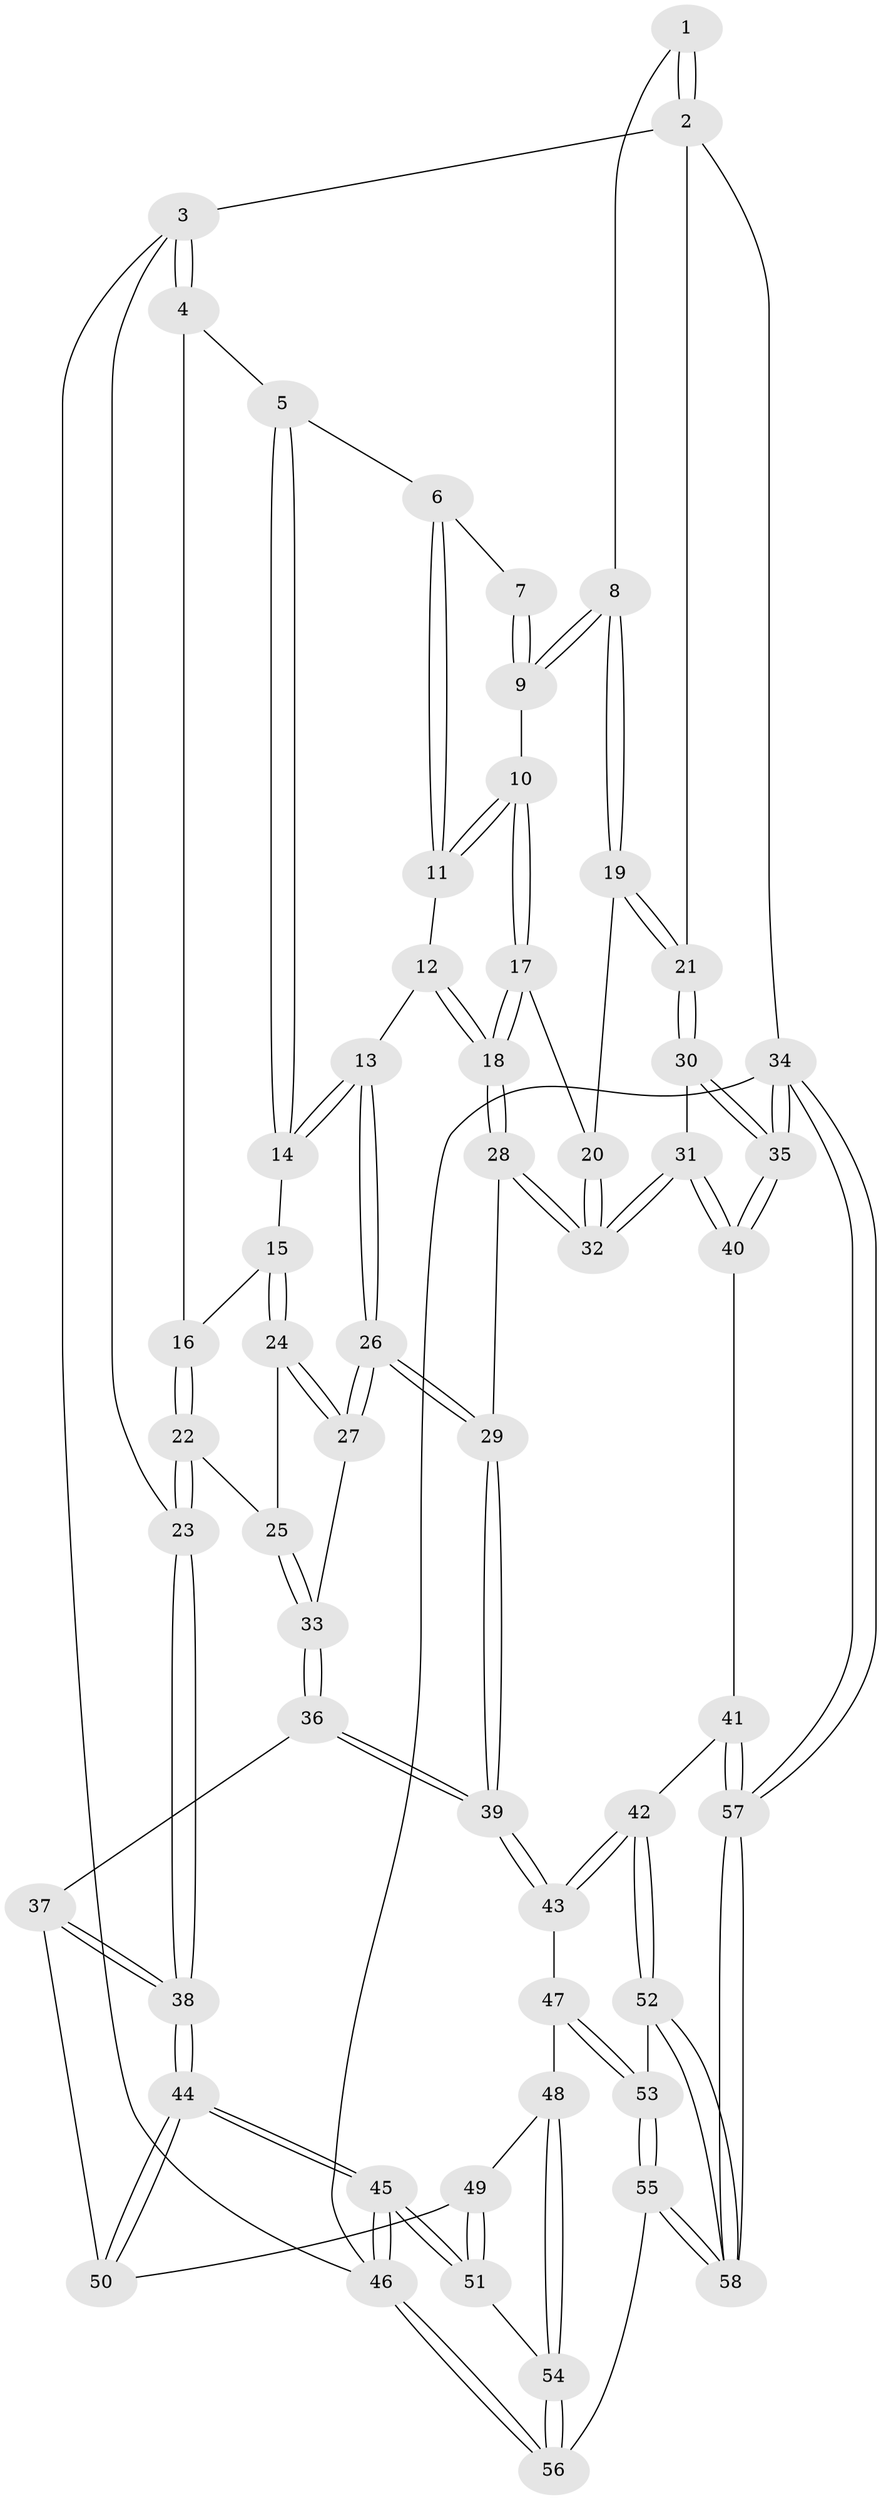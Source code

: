 // coarse degree distribution, {3: 0.5294117647058824, 4: 0.17647058823529413, 5: 0.11764705882352941, 6: 0.11764705882352941, 9: 0.058823529411764705}
// Generated by graph-tools (version 1.1) at 2025/06/03/04/25 22:06:36]
// undirected, 58 vertices, 142 edges
graph export_dot {
graph [start="1"]
  node [color=gray90,style=filled];
  1 [pos="+0.3884908443081525+0"];
  2 [pos="+1+0"];
  3 [pos="+0+0"];
  4 [pos="+0.0026391556009209335+0"];
  5 [pos="+0.18435044155044114+0"];
  6 [pos="+0.19901700318995244+0"];
  7 [pos="+0.3154942119394296+0"];
  8 [pos="+0.6807073220216137+0.15753571799211896"];
  9 [pos="+0.5602783713520605+0.16252521051102412"];
  10 [pos="+0.5204970500463235+0.18774349456779962"];
  11 [pos="+0.4536236242600323+0.1977489792420562"];
  12 [pos="+0.4367102761298464+0.21066890919857142"];
  13 [pos="+0.3162652173086284+0.2674504877096913"];
  14 [pos="+0.29575565978738644+0.24999767936026698"];
  15 [pos="+0.1684455310737349+0.2885609846530939"];
  16 [pos="+0.14725075355953282+0.27768849237446236"];
  17 [pos="+0.504409772578262+0.3805072626987008"];
  18 [pos="+0.47577098554145403+0.39942573299756506"];
  19 [pos="+0.6948265499194536+0.15890751557427987"];
  20 [pos="+0.6654486064604+0.35634607306436134"];
  21 [pos="+1+0"];
  22 [pos="+0+0.3535884795312359"];
  23 [pos="+0+0.3417443518816268"];
  24 [pos="+0.16804551541577586+0.40324527128511617"];
  25 [pos="+0.12506686824044186+0.42447265828748293"];
  26 [pos="+0.3616455655203984+0.45068176509938956"];
  27 [pos="+0.34755403983814004+0.44994241728894296"];
  28 [pos="+0.39396281616089884+0.4720853707541593"];
  29 [pos="+0.3890242743688092+0.475088173688143"];
  30 [pos="+1+0.030334959631382313"];
  31 [pos="+0.7865636258962263+0.536793080175394"];
  32 [pos="+0.7511045987377143+0.49761887938054317"];
  33 [pos="+0.1279493796344793+0.5410998063968241"];
  34 [pos="+1+1"];
  35 [pos="+1+0.828236441099487"];
  36 [pos="+0.10241227142670781+0.6027224698756718"];
  37 [pos="+0.08701840069533734+0.6180096984178283"];
  38 [pos="+0+0.5322519014369034"];
  39 [pos="+0.3953959771486411+0.5704297921491415"];
  40 [pos="+0.7960583097443371+0.6923347124163304"];
  41 [pos="+0.7872583015138636+0.6970312858813854"];
  42 [pos="+0.7273786463649559+0.7217545785648316"];
  43 [pos="+0.43097932580664816+0.6767232612161845"];
  44 [pos="+0+0.8598803492869957"];
  45 [pos="+0+0.9580051177060637"];
  46 [pos="+0+1"];
  47 [pos="+0.3792662285122509+0.7436090470130116"];
  48 [pos="+0.2111306012898901+0.7869760436298562"];
  49 [pos="+0.15624085486516992+0.7567351229027369"];
  50 [pos="+0.13428711717628514+0.7281667258702661"];
  51 [pos="+0+0.8809890681838233"];
  52 [pos="+0.636720260339966+0.9352095947903676"];
  53 [pos="+0.4111153537173579+0.9151908277210731"];
  54 [pos="+0.17812993329494894+0.9599408442452018"];
  55 [pos="+0.3263200310195113+1"];
  56 [pos="+0.22461899526741272+1"];
  57 [pos="+0.7947824513469437+1"];
  58 [pos="+0.6447061801864526+1"];
  1 -- 2;
  1 -- 2;
  1 -- 8;
  2 -- 3;
  2 -- 21;
  2 -- 34;
  3 -- 4;
  3 -- 4;
  3 -- 23;
  3 -- 46;
  4 -- 5;
  4 -- 16;
  5 -- 6;
  5 -- 14;
  5 -- 14;
  6 -- 7;
  6 -- 11;
  6 -- 11;
  7 -- 9;
  7 -- 9;
  8 -- 9;
  8 -- 9;
  8 -- 19;
  8 -- 19;
  9 -- 10;
  10 -- 11;
  10 -- 11;
  10 -- 17;
  10 -- 17;
  11 -- 12;
  12 -- 13;
  12 -- 18;
  12 -- 18;
  13 -- 14;
  13 -- 14;
  13 -- 26;
  13 -- 26;
  14 -- 15;
  15 -- 16;
  15 -- 24;
  15 -- 24;
  16 -- 22;
  16 -- 22;
  17 -- 18;
  17 -- 18;
  17 -- 20;
  18 -- 28;
  18 -- 28;
  19 -- 20;
  19 -- 21;
  19 -- 21;
  20 -- 32;
  20 -- 32;
  21 -- 30;
  21 -- 30;
  22 -- 23;
  22 -- 23;
  22 -- 25;
  23 -- 38;
  23 -- 38;
  24 -- 25;
  24 -- 27;
  24 -- 27;
  25 -- 33;
  25 -- 33;
  26 -- 27;
  26 -- 27;
  26 -- 29;
  26 -- 29;
  27 -- 33;
  28 -- 29;
  28 -- 32;
  28 -- 32;
  29 -- 39;
  29 -- 39;
  30 -- 31;
  30 -- 35;
  30 -- 35;
  31 -- 32;
  31 -- 32;
  31 -- 40;
  31 -- 40;
  33 -- 36;
  33 -- 36;
  34 -- 35;
  34 -- 35;
  34 -- 57;
  34 -- 57;
  34 -- 46;
  35 -- 40;
  35 -- 40;
  36 -- 37;
  36 -- 39;
  36 -- 39;
  37 -- 38;
  37 -- 38;
  37 -- 50;
  38 -- 44;
  38 -- 44;
  39 -- 43;
  39 -- 43;
  40 -- 41;
  41 -- 42;
  41 -- 57;
  41 -- 57;
  42 -- 43;
  42 -- 43;
  42 -- 52;
  42 -- 52;
  43 -- 47;
  44 -- 45;
  44 -- 45;
  44 -- 50;
  44 -- 50;
  45 -- 46;
  45 -- 46;
  45 -- 51;
  45 -- 51;
  46 -- 56;
  46 -- 56;
  47 -- 48;
  47 -- 53;
  47 -- 53;
  48 -- 49;
  48 -- 54;
  48 -- 54;
  49 -- 50;
  49 -- 51;
  49 -- 51;
  51 -- 54;
  52 -- 53;
  52 -- 58;
  52 -- 58;
  53 -- 55;
  53 -- 55;
  54 -- 56;
  54 -- 56;
  55 -- 56;
  55 -- 58;
  55 -- 58;
  57 -- 58;
  57 -- 58;
}
